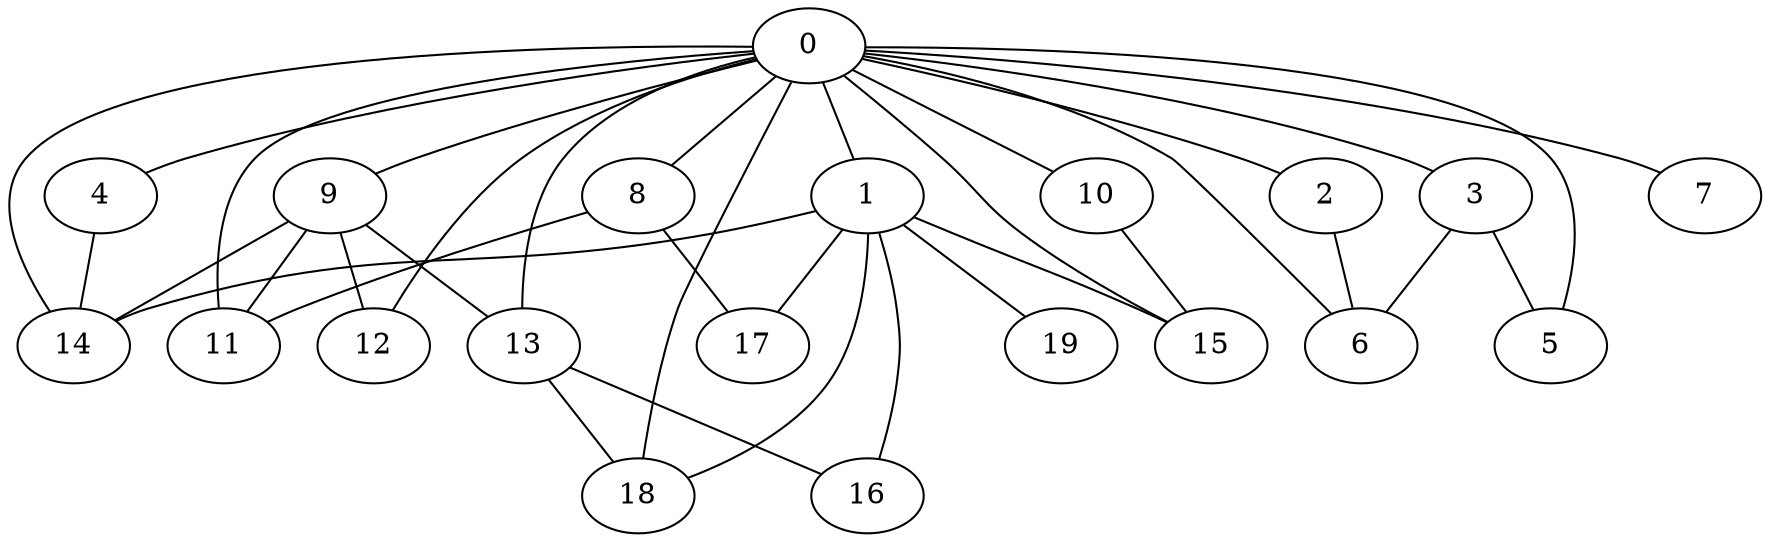 
graph graphname {
    0 -- 1
0 -- 2
0 -- 3
0 -- 4
0 -- 5
0 -- 6
0 -- 7
0 -- 8
0 -- 9
0 -- 10
0 -- 11
0 -- 12
0 -- 13
0 -- 14
0 -- 15
0 -- 18
1 -- 16
1 -- 18
1 -- 19
1 -- 17
1 -- 14
1 -- 15
2 -- 6
3 -- 6
3 -- 5
4 -- 14
8 -- 11
8 -- 17
9 -- 13
9 -- 14
9 -- 11
9 -- 12
10 -- 15
13 -- 16
13 -- 18

}
